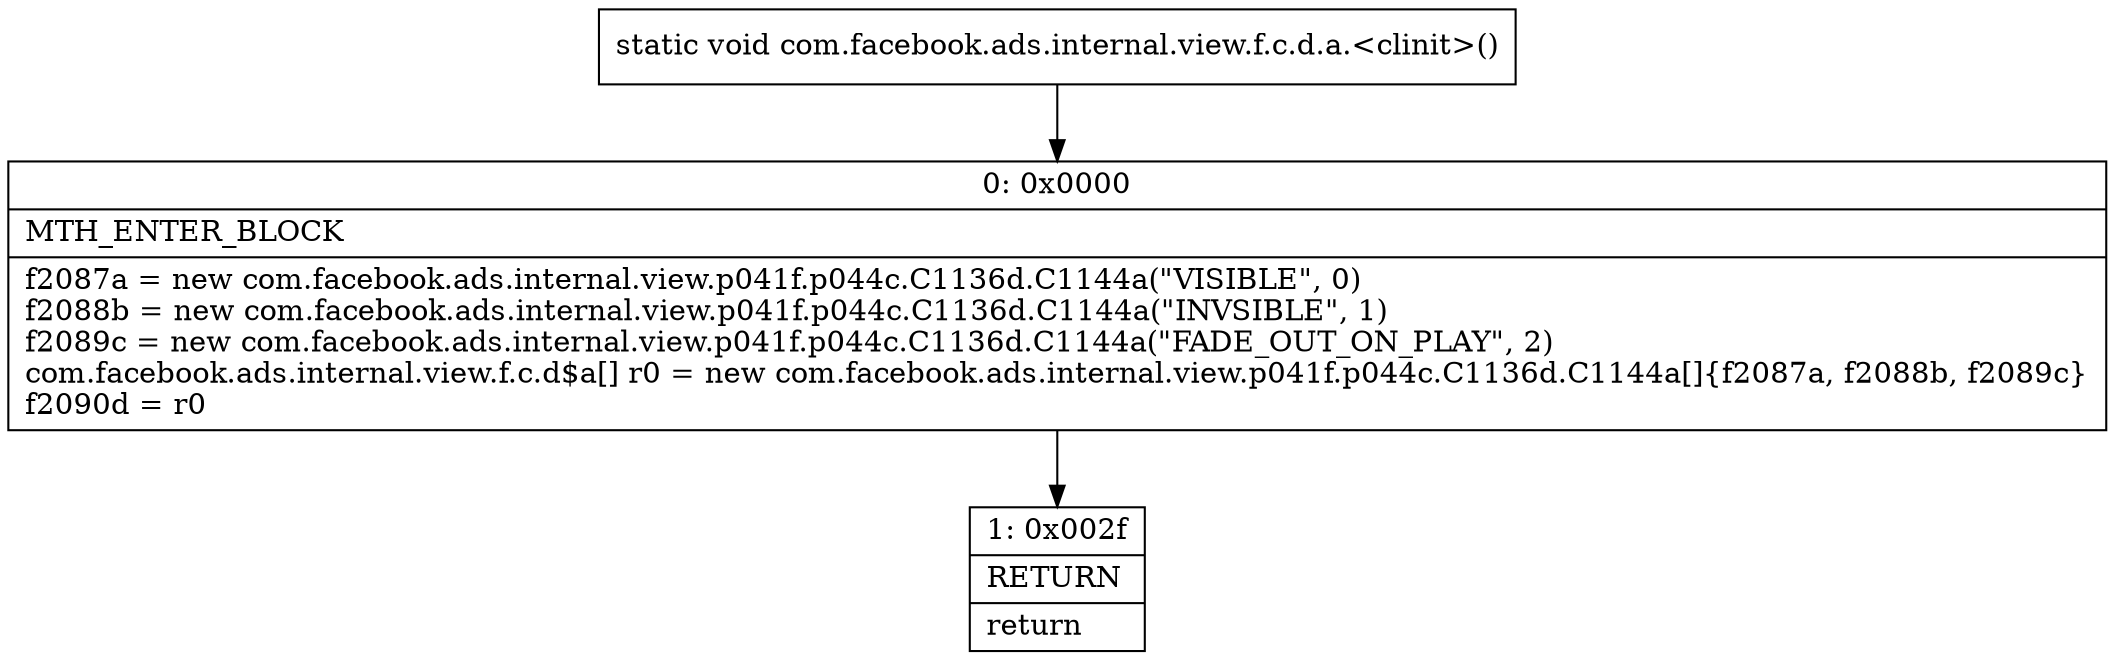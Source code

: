 digraph "CFG forcom.facebook.ads.internal.view.f.c.d.a.\<clinit\>()V" {
Node_0 [shape=record,label="{0\:\ 0x0000|MTH_ENTER_BLOCK\l|f2087a = new com.facebook.ads.internal.view.p041f.p044c.C1136d.C1144a(\"VISIBLE\", 0)\lf2088b = new com.facebook.ads.internal.view.p041f.p044c.C1136d.C1144a(\"INVSIBLE\", 1)\lf2089c = new com.facebook.ads.internal.view.p041f.p044c.C1136d.C1144a(\"FADE_OUT_ON_PLAY\", 2)\lcom.facebook.ads.internal.view.f.c.d$a[] r0 = new com.facebook.ads.internal.view.p041f.p044c.C1136d.C1144a[]\{f2087a, f2088b, f2089c\}\lf2090d = r0\l}"];
Node_1 [shape=record,label="{1\:\ 0x002f|RETURN\l|return\l}"];
MethodNode[shape=record,label="{static void com.facebook.ads.internal.view.f.c.d.a.\<clinit\>() }"];
MethodNode -> Node_0;
Node_0 -> Node_1;
}

